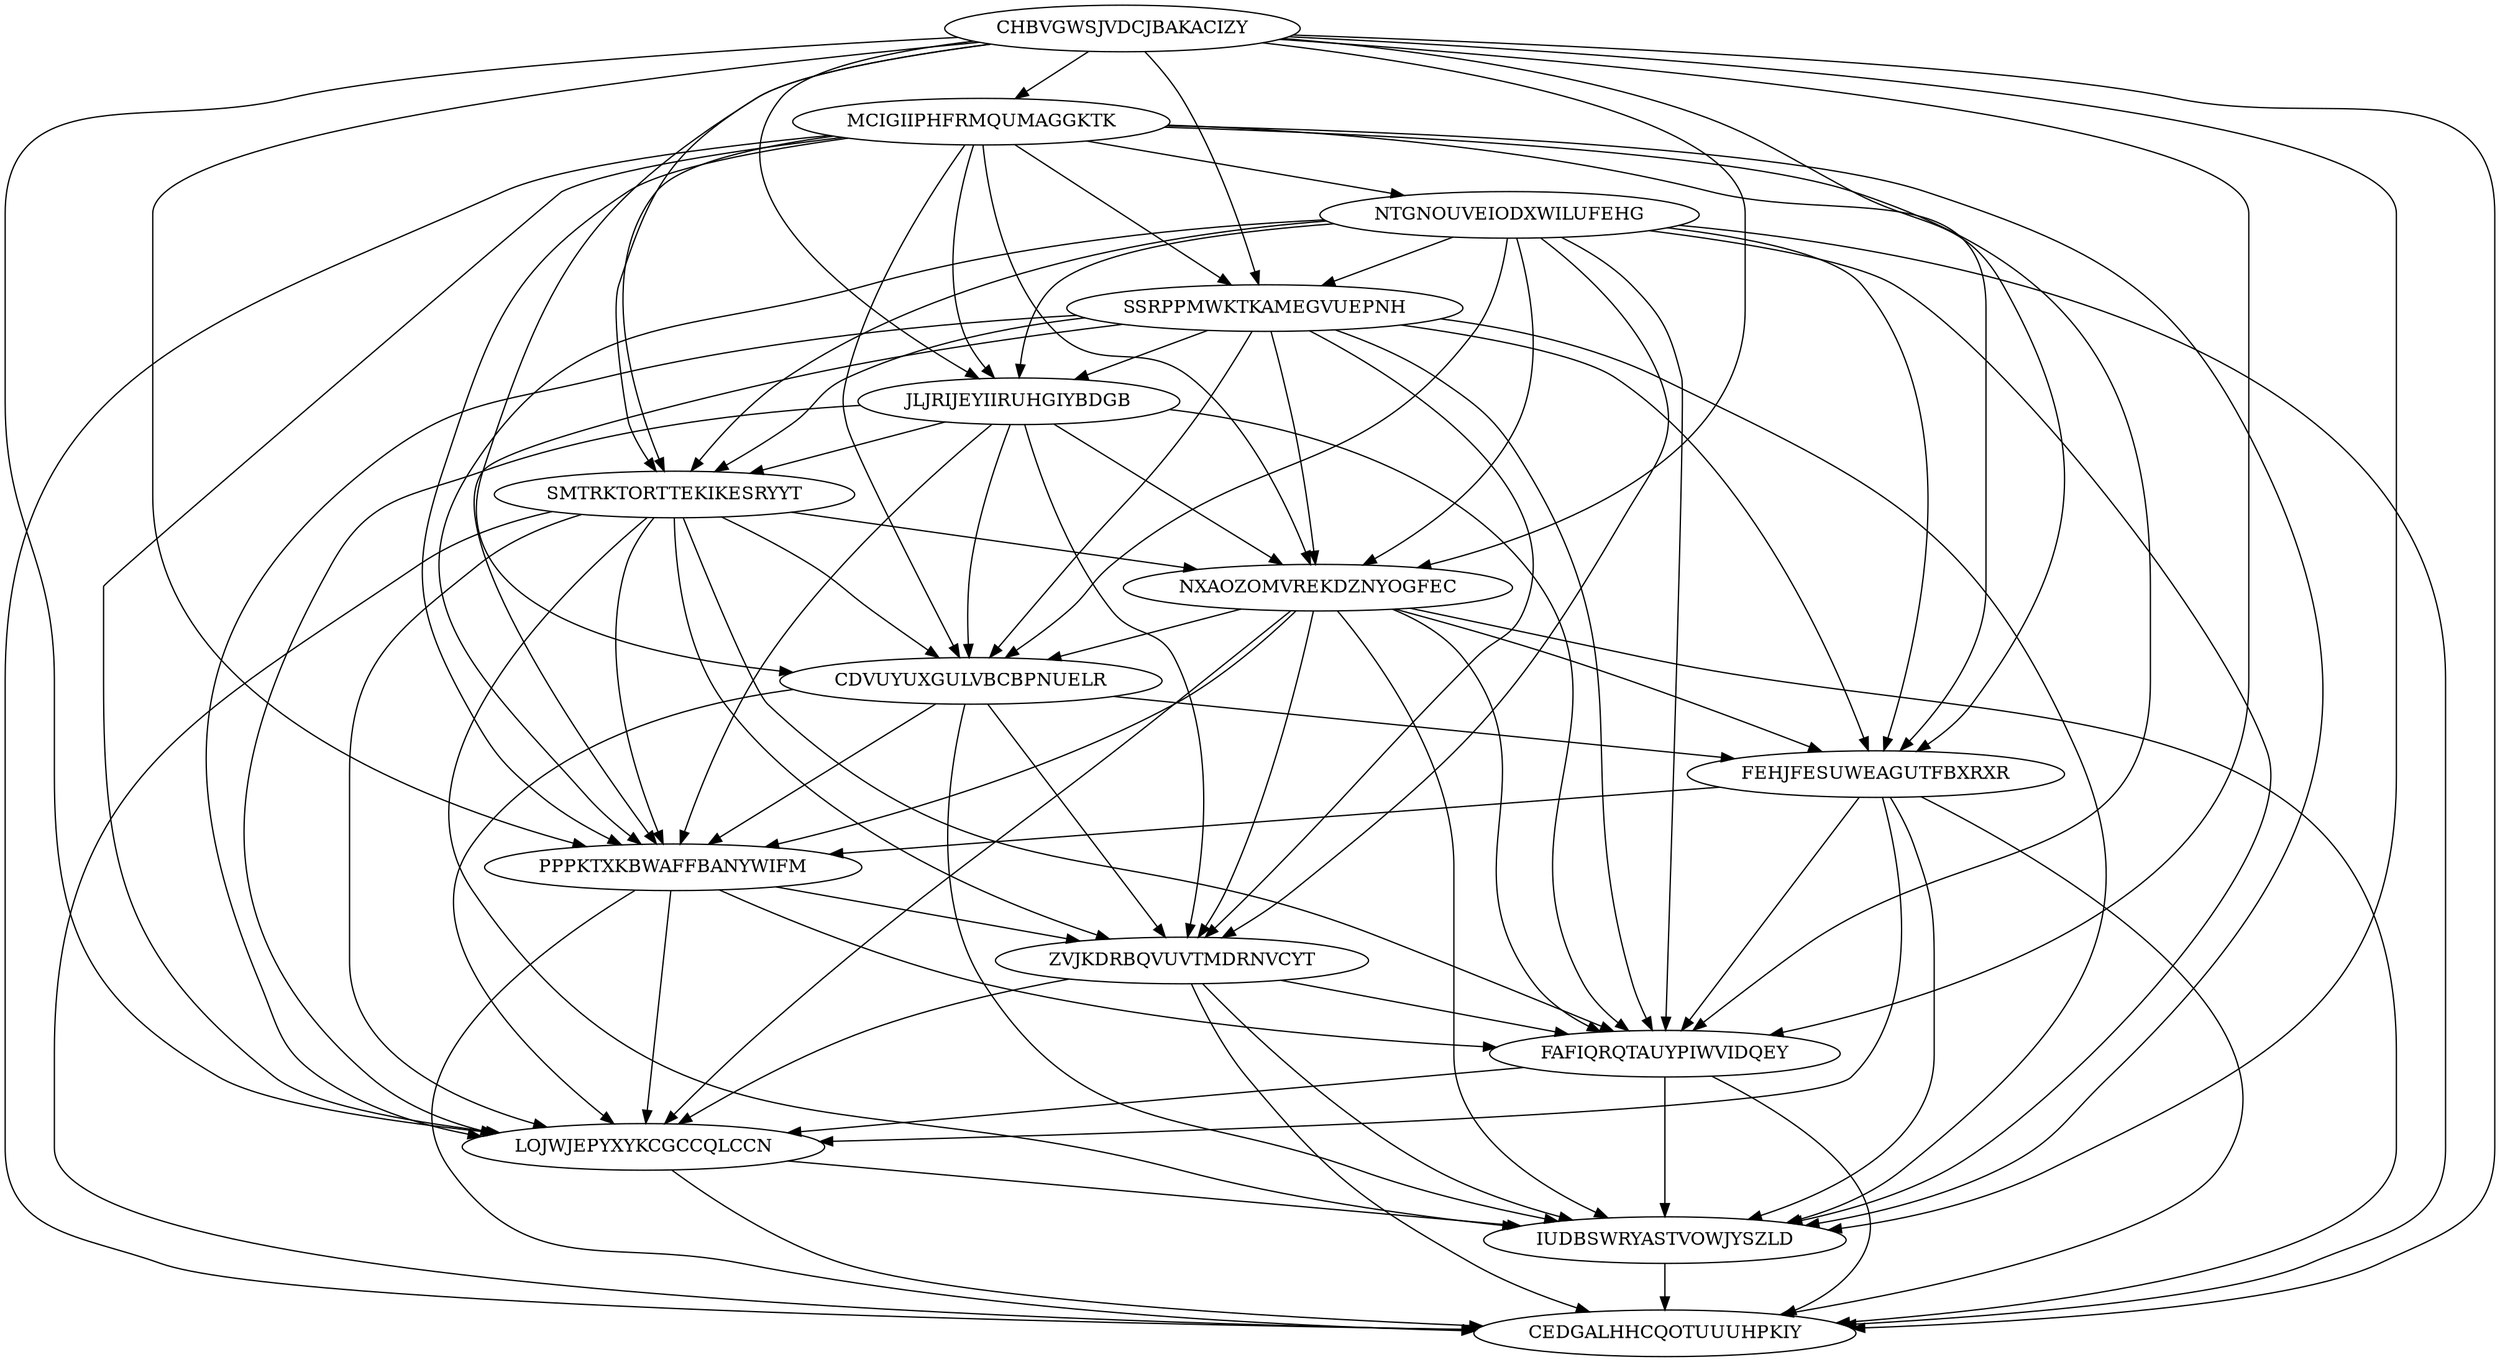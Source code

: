 digraph N15M92 {
	CHBVGWSJVDCJBAKACIZY	[Weight=13];
	MCIGIIPHFRMQUMAGGKTK	[Weight=17];
	NTGNOUVEIODXWILUFEHG	[Weight=10];
	SSRPPMWKTKAMEGVUEPNH	[Weight=10];
	JLJRIJEYIIRUHGIYBDGB	[Weight=13];
	SMTRKTORTTEKIKESRYYT	[Weight=12];
	NXAOZOMVREKDZNYOGFEC	[Weight=19];
	CDVUYUXGULVBCBPNUELR	[Weight=15];
	FEHJFESUWEAGUTFBXRXR	[Weight=13];
	PPPKTXKBWAFFBANYWIFM	[Weight=11];
	ZVJKDRBQVUVTMDRNVCYT	[Weight=13];
	FAFIQRQTAUYPIWVIDQEY	[Weight=15];
	LOJWJEPYXYKCGCCQLCCN	[Weight=19];
	IUDBSWRYASTVOWJYSZLD	[Weight=13];
	CEDGALHHCQOTUUUHPKIY	[Weight=12];
	JLJRIJEYIIRUHGIYBDGB -> PPPKTXKBWAFFBANYWIFM [Weight=12];
	FAFIQRQTAUYPIWVIDQEY -> IUDBSWRYASTVOWJYSZLD [Weight=16];
	SSRPPMWKTKAMEGVUEPNH -> ZVJKDRBQVUVTMDRNVCYT [Weight=16];
	SSRPPMWKTKAMEGVUEPNH -> PPPKTXKBWAFFBANYWIFM [Weight=11];
	MCIGIIPHFRMQUMAGGKTK -> PPPKTXKBWAFFBANYWIFM [Weight=14];
	PPPKTXKBWAFFBANYWIFM -> LOJWJEPYXYKCGCCQLCCN [Weight=17];
	FAFIQRQTAUYPIWVIDQEY -> LOJWJEPYXYKCGCCQLCCN [Weight=20];
	NTGNOUVEIODXWILUFEHG -> FEHJFESUWEAGUTFBXRXR [Weight=13];
	JLJRIJEYIIRUHGIYBDGB -> NXAOZOMVREKDZNYOGFEC [Weight=12];
	CHBVGWSJVDCJBAKACIZY -> IUDBSWRYASTVOWJYSZLD [Weight=11];
	MCIGIIPHFRMQUMAGGKTK -> SMTRKTORTTEKIKESRYYT [Weight=15];
	MCIGIIPHFRMQUMAGGKTK -> SSRPPMWKTKAMEGVUEPNH [Weight=15];
	NTGNOUVEIODXWILUFEHG -> ZVJKDRBQVUVTMDRNVCYT [Weight=13];
	FEHJFESUWEAGUTFBXRXR -> FAFIQRQTAUYPIWVIDQEY [Weight=12];
	SMTRKTORTTEKIKESRYYT -> IUDBSWRYASTVOWJYSZLD [Weight=17];
	CHBVGWSJVDCJBAKACIZY -> PPPKTXKBWAFFBANYWIFM [Weight=15];
	NXAOZOMVREKDZNYOGFEC -> IUDBSWRYASTVOWJYSZLD [Weight=16];
	JLJRIJEYIIRUHGIYBDGB -> LOJWJEPYXYKCGCCQLCCN [Weight=15];
	MCIGIIPHFRMQUMAGGKTK -> JLJRIJEYIIRUHGIYBDGB [Weight=14];
	LOJWJEPYXYKCGCCQLCCN -> CEDGALHHCQOTUUUHPKIY [Weight=19];
	FEHJFESUWEAGUTFBXRXR -> PPPKTXKBWAFFBANYWIFM [Weight=17];
	PPPKTXKBWAFFBANYWIFM -> ZVJKDRBQVUVTMDRNVCYT [Weight=15];
	CHBVGWSJVDCJBAKACIZY -> JLJRIJEYIIRUHGIYBDGB [Weight=17];
	NTGNOUVEIODXWILUFEHG -> PPPKTXKBWAFFBANYWIFM [Weight=11];
	CHBVGWSJVDCJBAKACIZY -> CDVUYUXGULVBCBPNUELR [Weight=19];
	SMTRKTORTTEKIKESRYYT -> ZVJKDRBQVUVTMDRNVCYT [Weight=14];
	SSRPPMWKTKAMEGVUEPNH -> FEHJFESUWEAGUTFBXRXR [Weight=13];
	SSRPPMWKTKAMEGVUEPNH -> FAFIQRQTAUYPIWVIDQEY [Weight=14];
	NXAOZOMVREKDZNYOGFEC -> LOJWJEPYXYKCGCCQLCCN [Weight=13];
	SSRPPMWKTKAMEGVUEPNH -> LOJWJEPYXYKCGCCQLCCN [Weight=12];
	NXAOZOMVREKDZNYOGFEC -> PPPKTXKBWAFFBANYWIFM [Weight=14];
	SSRPPMWKTKAMEGVUEPNH -> SMTRKTORTTEKIKESRYYT [Weight=19];
	FAFIQRQTAUYPIWVIDQEY -> CEDGALHHCQOTUUUHPKIY [Weight=18];
	NTGNOUVEIODXWILUFEHG -> CDVUYUXGULVBCBPNUELR [Weight=20];
	LOJWJEPYXYKCGCCQLCCN -> IUDBSWRYASTVOWJYSZLD [Weight=13];
	SSRPPMWKTKAMEGVUEPNH -> JLJRIJEYIIRUHGIYBDGB [Weight=11];
	CHBVGWSJVDCJBAKACIZY -> NXAOZOMVREKDZNYOGFEC [Weight=17];
	NTGNOUVEIODXWILUFEHG -> JLJRIJEYIIRUHGIYBDGB [Weight=18];
	PPPKTXKBWAFFBANYWIFM -> CEDGALHHCQOTUUUHPKIY [Weight=10];
	ZVJKDRBQVUVTMDRNVCYT -> IUDBSWRYASTVOWJYSZLD [Weight=17];
	NTGNOUVEIODXWILUFEHG -> SSRPPMWKTKAMEGVUEPNH [Weight=13];
	FEHJFESUWEAGUTFBXRXR -> CEDGALHHCQOTUUUHPKIY [Weight=17];
	SSRPPMWKTKAMEGVUEPNH -> IUDBSWRYASTVOWJYSZLD [Weight=15];
	CHBVGWSJVDCJBAKACIZY -> MCIGIIPHFRMQUMAGGKTK [Weight=17];
	SSRPPMWKTKAMEGVUEPNH -> CDVUYUXGULVBCBPNUELR [Weight=11];
	NXAOZOMVREKDZNYOGFEC -> FAFIQRQTAUYPIWVIDQEY [Weight=19];
	JLJRIJEYIIRUHGIYBDGB -> SMTRKTORTTEKIKESRYYT [Weight=19];
	JLJRIJEYIIRUHGIYBDGB -> FAFIQRQTAUYPIWVIDQEY [Weight=14];
	MCIGIIPHFRMQUMAGGKTK -> FAFIQRQTAUYPIWVIDQEY [Weight=20];
	NTGNOUVEIODXWILUFEHG -> IUDBSWRYASTVOWJYSZLD [Weight=12];
	NXAOZOMVREKDZNYOGFEC -> ZVJKDRBQVUVTMDRNVCYT [Weight=19];
	CHBVGWSJVDCJBAKACIZY -> FEHJFESUWEAGUTFBXRXR [Weight=12];
	ZVJKDRBQVUVTMDRNVCYT -> LOJWJEPYXYKCGCCQLCCN [Weight=20];
	IUDBSWRYASTVOWJYSZLD -> CEDGALHHCQOTUUUHPKIY [Weight=19];
	SMTRKTORTTEKIKESRYYT -> LOJWJEPYXYKCGCCQLCCN [Weight=17];
	JLJRIJEYIIRUHGIYBDGB -> ZVJKDRBQVUVTMDRNVCYT [Weight=14];
	CHBVGWSJVDCJBAKACIZY -> SSRPPMWKTKAMEGVUEPNH [Weight=17];
	MCIGIIPHFRMQUMAGGKTK -> FEHJFESUWEAGUTFBXRXR [Weight=15];
	CHBVGWSJVDCJBAKACIZY -> SMTRKTORTTEKIKESRYYT [Weight=19];
	MCIGIIPHFRMQUMAGGKTK -> LOJWJEPYXYKCGCCQLCCN [Weight=18];
	NTGNOUVEIODXWILUFEHG -> FAFIQRQTAUYPIWVIDQEY [Weight=12];
	CDVUYUXGULVBCBPNUELR -> FEHJFESUWEAGUTFBXRXR [Weight=12];
	NXAOZOMVREKDZNYOGFEC -> CDVUYUXGULVBCBPNUELR [Weight=13];
	SMTRKTORTTEKIKESRYYT -> CDVUYUXGULVBCBPNUELR [Weight=14];
	NXAOZOMVREKDZNYOGFEC -> FEHJFESUWEAGUTFBXRXR [Weight=20];
	FEHJFESUWEAGUTFBXRXR -> LOJWJEPYXYKCGCCQLCCN [Weight=11];
	CHBVGWSJVDCJBAKACIZY -> FAFIQRQTAUYPIWVIDQEY [Weight=17];
	NTGNOUVEIODXWILUFEHG -> CEDGALHHCQOTUUUHPKIY [Weight=17];
	JLJRIJEYIIRUHGIYBDGB -> CDVUYUXGULVBCBPNUELR [Weight=13];
	SMTRKTORTTEKIKESRYYT -> CEDGALHHCQOTUUUHPKIY [Weight=13];
	MCIGIIPHFRMQUMAGGKTK -> CEDGALHHCQOTUUUHPKIY [Weight=20];
	CHBVGWSJVDCJBAKACIZY -> CEDGALHHCQOTUUUHPKIY [Weight=15];
	MCIGIIPHFRMQUMAGGKTK -> CDVUYUXGULVBCBPNUELR [Weight=13];
	NTGNOUVEIODXWILUFEHG -> NXAOZOMVREKDZNYOGFEC [Weight=13];
	PPPKTXKBWAFFBANYWIFM -> FAFIQRQTAUYPIWVIDQEY [Weight=11];
	ZVJKDRBQVUVTMDRNVCYT -> FAFIQRQTAUYPIWVIDQEY [Weight=17];
	SMTRKTORTTEKIKESRYYT -> PPPKTXKBWAFFBANYWIFM [Weight=19];
	CDVUYUXGULVBCBPNUELR -> PPPKTXKBWAFFBANYWIFM [Weight=14];
	MCIGIIPHFRMQUMAGGKTK -> NXAOZOMVREKDZNYOGFEC [Weight=18];
	ZVJKDRBQVUVTMDRNVCYT -> CEDGALHHCQOTUUUHPKIY [Weight=13];
	NTGNOUVEIODXWILUFEHG -> SMTRKTORTTEKIKESRYYT [Weight=14];
	SMTRKTORTTEKIKESRYYT -> FAFIQRQTAUYPIWVIDQEY [Weight=12];
	CDVUYUXGULVBCBPNUELR -> LOJWJEPYXYKCGCCQLCCN [Weight=10];
	CDVUYUXGULVBCBPNUELR -> IUDBSWRYASTVOWJYSZLD [Weight=18];
	FEHJFESUWEAGUTFBXRXR -> IUDBSWRYASTVOWJYSZLD [Weight=12];
	CDVUYUXGULVBCBPNUELR -> ZVJKDRBQVUVTMDRNVCYT [Weight=20];
	SSRPPMWKTKAMEGVUEPNH -> NXAOZOMVREKDZNYOGFEC [Weight=17];
	MCIGIIPHFRMQUMAGGKTK -> NTGNOUVEIODXWILUFEHG [Weight=19];
	SMTRKTORTTEKIKESRYYT -> NXAOZOMVREKDZNYOGFEC [Weight=20];
	MCIGIIPHFRMQUMAGGKTK -> IUDBSWRYASTVOWJYSZLD [Weight=13];
	NXAOZOMVREKDZNYOGFEC -> CEDGALHHCQOTUUUHPKIY [Weight=20];
	CHBVGWSJVDCJBAKACIZY -> LOJWJEPYXYKCGCCQLCCN [Weight=19];
}

